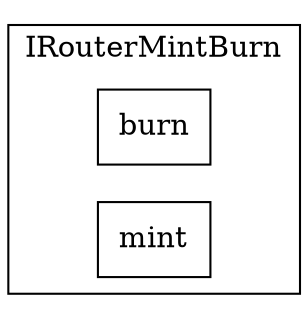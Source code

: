 strict digraph {
rankdir="LR"
node [shape=box]
subgraph cluster_526_IRouterMintBurn {
label = "IRouterMintBurn"
"526_burn" [label="burn"]
"526_mint" [label="mint"]
}subgraph cluster_solidity {
label = "[Solidity]"
}
}